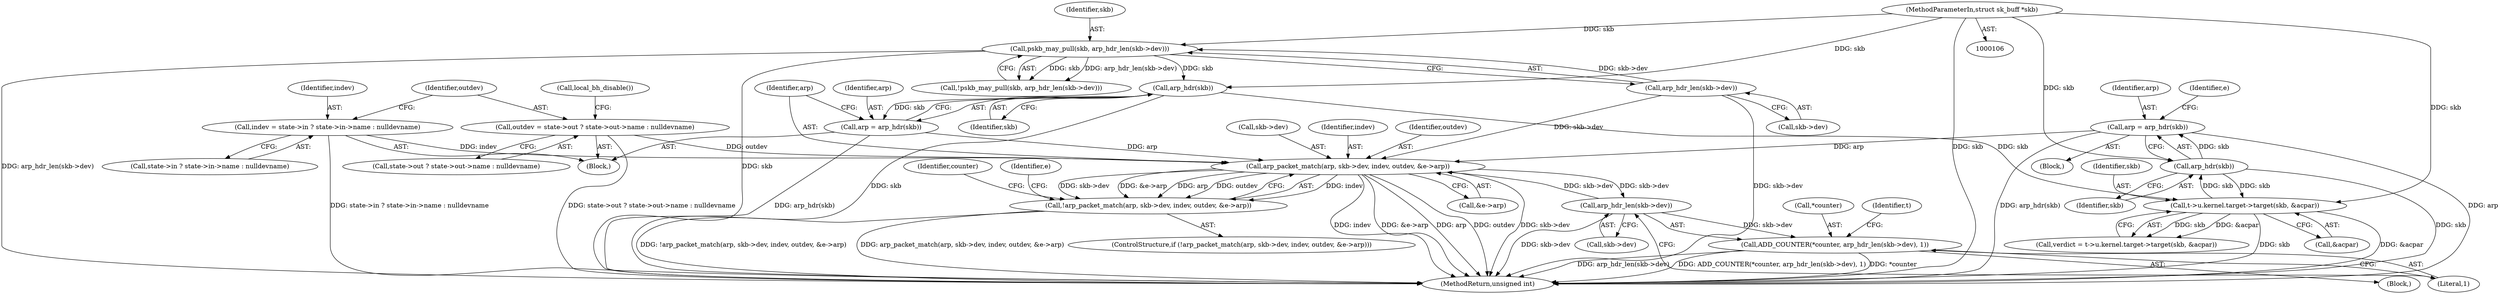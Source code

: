 digraph "0_linux_57ebd808a97d7c5b1e1afb937c2db22beba3c1f8@pointer" {
"1000228" [label="(Call,arp_packet_match(arp, skb->dev, indev, outdev, &e->arp))"];
"1000391" [label="(Call,arp = arp_hdr(skb))"];
"1000393" [label="(Call,arp_hdr(skb))"];
"1000382" [label="(Call,t->u.kernel.target->target(skb, &acpar))"];
"1000220" [label="(Call,arp_hdr(skb))"];
"1000140" [label="(Call,pskb_may_pull(skb, arp_hdr_len(skb->dev)))"];
"1000107" [label="(MethodParameterIn,struct sk_buff *skb)"];
"1000142" [label="(Call,arp_hdr_len(skb->dev))"];
"1000218" [label="(Call,arp = arp_hdr(skb))"];
"1000255" [label="(Call,arp_hdr_len(skb->dev))"];
"1000228" [label="(Call,arp_packet_match(arp, skb->dev, indev, outdev, &e->arp))"];
"1000148" [label="(Call,indev = state->in ? state->in->name : nulldevname)"];
"1000160" [label="(Call,outdev = state->out ? state->out->name : nulldevname)"];
"1000227" [label="(Call,!arp_packet_match(arp, skb->dev, indev, outdev, &e->arp))"];
"1000252" [label="(Call,ADD_COUNTER(*counter, arp_hdr_len(skb->dev), 1))"];
"1000219" [label="(Identifier,arp)"];
"1000218" [label="(Call,arp = arp_hdr(skb))"];
"1000142" [label="(Call,arp_hdr_len(skb->dev))"];
"1000253" [label="(Call,*counter)"];
"1000255" [label="(Call,arp_hdr_len(skb->dev))"];
"1000149" [label="(Identifier,indev)"];
"1000139" [label="(Call,!pskb_may_pull(skb, arp_hdr_len(skb->dev)))"];
"1000246" [label="(Identifier,counter)"];
"1000161" [label="(Identifier,outdev)"];
"1000160" [label="(Call,outdev = state->out ? state->out->name : nulldevname)"];
"1000235" [label="(Call,&e->arp)"];
"1000172" [label="(Call,local_bh_disable())"];
"1000162" [label="(Call,state->out ? state->out->name : nulldevname)"];
"1000392" [label="(Identifier,arp)"];
"1000418" [label="(MethodReturn,unsigned int)"];
"1000230" [label="(Call,skb->dev)"];
"1000394" [label="(Identifier,skb)"];
"1000143" [label="(Call,skb->dev)"];
"1000256" [label="(Call,skb->dev)"];
"1000140" [label="(Call,pskb_may_pull(skb, arp_hdr_len(skb->dev)))"];
"1000380" [label="(Call,verdict = t->u.kernel.target->target(skb, &acpar))"];
"1000390" [label="(Block,)"];
"1000241" [label="(Identifier,e)"];
"1000220" [label="(Call,arp_hdr(skb))"];
"1000226" [label="(ControlStructure,if (!arp_packet_match(arp, skb->dev, indev, outdev, &e->arp)))"];
"1000141" [label="(Identifier,skb)"];
"1000110" [label="(Block,)"];
"1000150" [label="(Call,state->in ? state->in->name : nulldevname)"];
"1000252" [label="(Call,ADD_COUNTER(*counter, arp_hdr_len(skb->dev), 1))"];
"1000384" [label="(Call,&acpar)"];
"1000382" [label="(Call,t->u.kernel.target->target(skb, &acpar))"];
"1000233" [label="(Identifier,indev)"];
"1000391" [label="(Call,arp = arp_hdr(skb))"];
"1000383" [label="(Identifier,skb)"];
"1000228" [label="(Call,arp_packet_match(arp, skb->dev, indev, outdev, &e->arp))"];
"1000107" [label="(MethodParameterIn,struct sk_buff *skb)"];
"1000227" [label="(Call,!arp_packet_match(arp, skb->dev, indev, outdev, &e->arp))"];
"1000223" [label="(Block,)"];
"1000259" [label="(Literal,1)"];
"1000393" [label="(Call,arp_hdr(skb))"];
"1000261" [label="(Identifier,t)"];
"1000396" [label="(Identifier,e)"];
"1000234" [label="(Identifier,outdev)"];
"1000148" [label="(Call,indev = state->in ? state->in->name : nulldevname)"];
"1000221" [label="(Identifier,skb)"];
"1000229" [label="(Identifier,arp)"];
"1000228" -> "1000227"  [label="AST: "];
"1000228" -> "1000235"  [label="CFG: "];
"1000229" -> "1000228"  [label="AST: "];
"1000230" -> "1000228"  [label="AST: "];
"1000233" -> "1000228"  [label="AST: "];
"1000234" -> "1000228"  [label="AST: "];
"1000235" -> "1000228"  [label="AST: "];
"1000227" -> "1000228"  [label="CFG: "];
"1000228" -> "1000418"  [label="DDG: indev"];
"1000228" -> "1000418"  [label="DDG: &e->arp"];
"1000228" -> "1000418"  [label="DDG: arp"];
"1000228" -> "1000418"  [label="DDG: outdev"];
"1000228" -> "1000418"  [label="DDG: skb->dev"];
"1000228" -> "1000227"  [label="DDG: indev"];
"1000228" -> "1000227"  [label="DDG: skb->dev"];
"1000228" -> "1000227"  [label="DDG: &e->arp"];
"1000228" -> "1000227"  [label="DDG: arp"];
"1000228" -> "1000227"  [label="DDG: outdev"];
"1000391" -> "1000228"  [label="DDG: arp"];
"1000218" -> "1000228"  [label="DDG: arp"];
"1000255" -> "1000228"  [label="DDG: skb->dev"];
"1000142" -> "1000228"  [label="DDG: skb->dev"];
"1000148" -> "1000228"  [label="DDG: indev"];
"1000160" -> "1000228"  [label="DDG: outdev"];
"1000228" -> "1000255"  [label="DDG: skb->dev"];
"1000391" -> "1000390"  [label="AST: "];
"1000391" -> "1000393"  [label="CFG: "];
"1000392" -> "1000391"  [label="AST: "];
"1000393" -> "1000391"  [label="AST: "];
"1000396" -> "1000391"  [label="CFG: "];
"1000391" -> "1000418"  [label="DDG: arp"];
"1000391" -> "1000418"  [label="DDG: arp_hdr(skb)"];
"1000393" -> "1000391"  [label="DDG: skb"];
"1000393" -> "1000394"  [label="CFG: "];
"1000394" -> "1000393"  [label="AST: "];
"1000393" -> "1000418"  [label="DDG: skb"];
"1000393" -> "1000382"  [label="DDG: skb"];
"1000382" -> "1000393"  [label="DDG: skb"];
"1000107" -> "1000393"  [label="DDG: skb"];
"1000382" -> "1000380"  [label="AST: "];
"1000382" -> "1000384"  [label="CFG: "];
"1000383" -> "1000382"  [label="AST: "];
"1000384" -> "1000382"  [label="AST: "];
"1000380" -> "1000382"  [label="CFG: "];
"1000382" -> "1000418"  [label="DDG: skb"];
"1000382" -> "1000418"  [label="DDG: &acpar"];
"1000382" -> "1000380"  [label="DDG: skb"];
"1000382" -> "1000380"  [label="DDG: &acpar"];
"1000220" -> "1000382"  [label="DDG: skb"];
"1000107" -> "1000382"  [label="DDG: skb"];
"1000220" -> "1000218"  [label="AST: "];
"1000220" -> "1000221"  [label="CFG: "];
"1000221" -> "1000220"  [label="AST: "];
"1000218" -> "1000220"  [label="CFG: "];
"1000220" -> "1000418"  [label="DDG: skb"];
"1000220" -> "1000218"  [label="DDG: skb"];
"1000140" -> "1000220"  [label="DDG: skb"];
"1000107" -> "1000220"  [label="DDG: skb"];
"1000140" -> "1000139"  [label="AST: "];
"1000140" -> "1000142"  [label="CFG: "];
"1000141" -> "1000140"  [label="AST: "];
"1000142" -> "1000140"  [label="AST: "];
"1000139" -> "1000140"  [label="CFG: "];
"1000140" -> "1000418"  [label="DDG: arp_hdr_len(skb->dev)"];
"1000140" -> "1000418"  [label="DDG: skb"];
"1000140" -> "1000139"  [label="DDG: skb"];
"1000140" -> "1000139"  [label="DDG: arp_hdr_len(skb->dev)"];
"1000107" -> "1000140"  [label="DDG: skb"];
"1000142" -> "1000140"  [label="DDG: skb->dev"];
"1000107" -> "1000106"  [label="AST: "];
"1000107" -> "1000418"  [label="DDG: skb"];
"1000142" -> "1000143"  [label="CFG: "];
"1000143" -> "1000142"  [label="AST: "];
"1000142" -> "1000418"  [label="DDG: skb->dev"];
"1000218" -> "1000110"  [label="AST: "];
"1000219" -> "1000218"  [label="AST: "];
"1000229" -> "1000218"  [label="CFG: "];
"1000218" -> "1000418"  [label="DDG: arp_hdr(skb)"];
"1000255" -> "1000252"  [label="AST: "];
"1000255" -> "1000256"  [label="CFG: "];
"1000256" -> "1000255"  [label="AST: "];
"1000259" -> "1000255"  [label="CFG: "];
"1000255" -> "1000418"  [label="DDG: skb->dev"];
"1000255" -> "1000252"  [label="DDG: skb->dev"];
"1000148" -> "1000110"  [label="AST: "];
"1000148" -> "1000150"  [label="CFG: "];
"1000149" -> "1000148"  [label="AST: "];
"1000150" -> "1000148"  [label="AST: "];
"1000161" -> "1000148"  [label="CFG: "];
"1000148" -> "1000418"  [label="DDG: state->in ? state->in->name : nulldevname"];
"1000160" -> "1000110"  [label="AST: "];
"1000160" -> "1000162"  [label="CFG: "];
"1000161" -> "1000160"  [label="AST: "];
"1000162" -> "1000160"  [label="AST: "];
"1000172" -> "1000160"  [label="CFG: "];
"1000160" -> "1000418"  [label="DDG: state->out ? state->out->name : nulldevname"];
"1000227" -> "1000226"  [label="AST: "];
"1000241" -> "1000227"  [label="CFG: "];
"1000246" -> "1000227"  [label="CFG: "];
"1000227" -> "1000418"  [label="DDG: !arp_packet_match(arp, skb->dev, indev, outdev, &e->arp)"];
"1000227" -> "1000418"  [label="DDG: arp_packet_match(arp, skb->dev, indev, outdev, &e->arp)"];
"1000252" -> "1000223"  [label="AST: "];
"1000252" -> "1000259"  [label="CFG: "];
"1000253" -> "1000252"  [label="AST: "];
"1000259" -> "1000252"  [label="AST: "];
"1000261" -> "1000252"  [label="CFG: "];
"1000252" -> "1000418"  [label="DDG: *counter"];
"1000252" -> "1000418"  [label="DDG: arp_hdr_len(skb->dev)"];
"1000252" -> "1000418"  [label="DDG: ADD_COUNTER(*counter, arp_hdr_len(skb->dev), 1)"];
}

